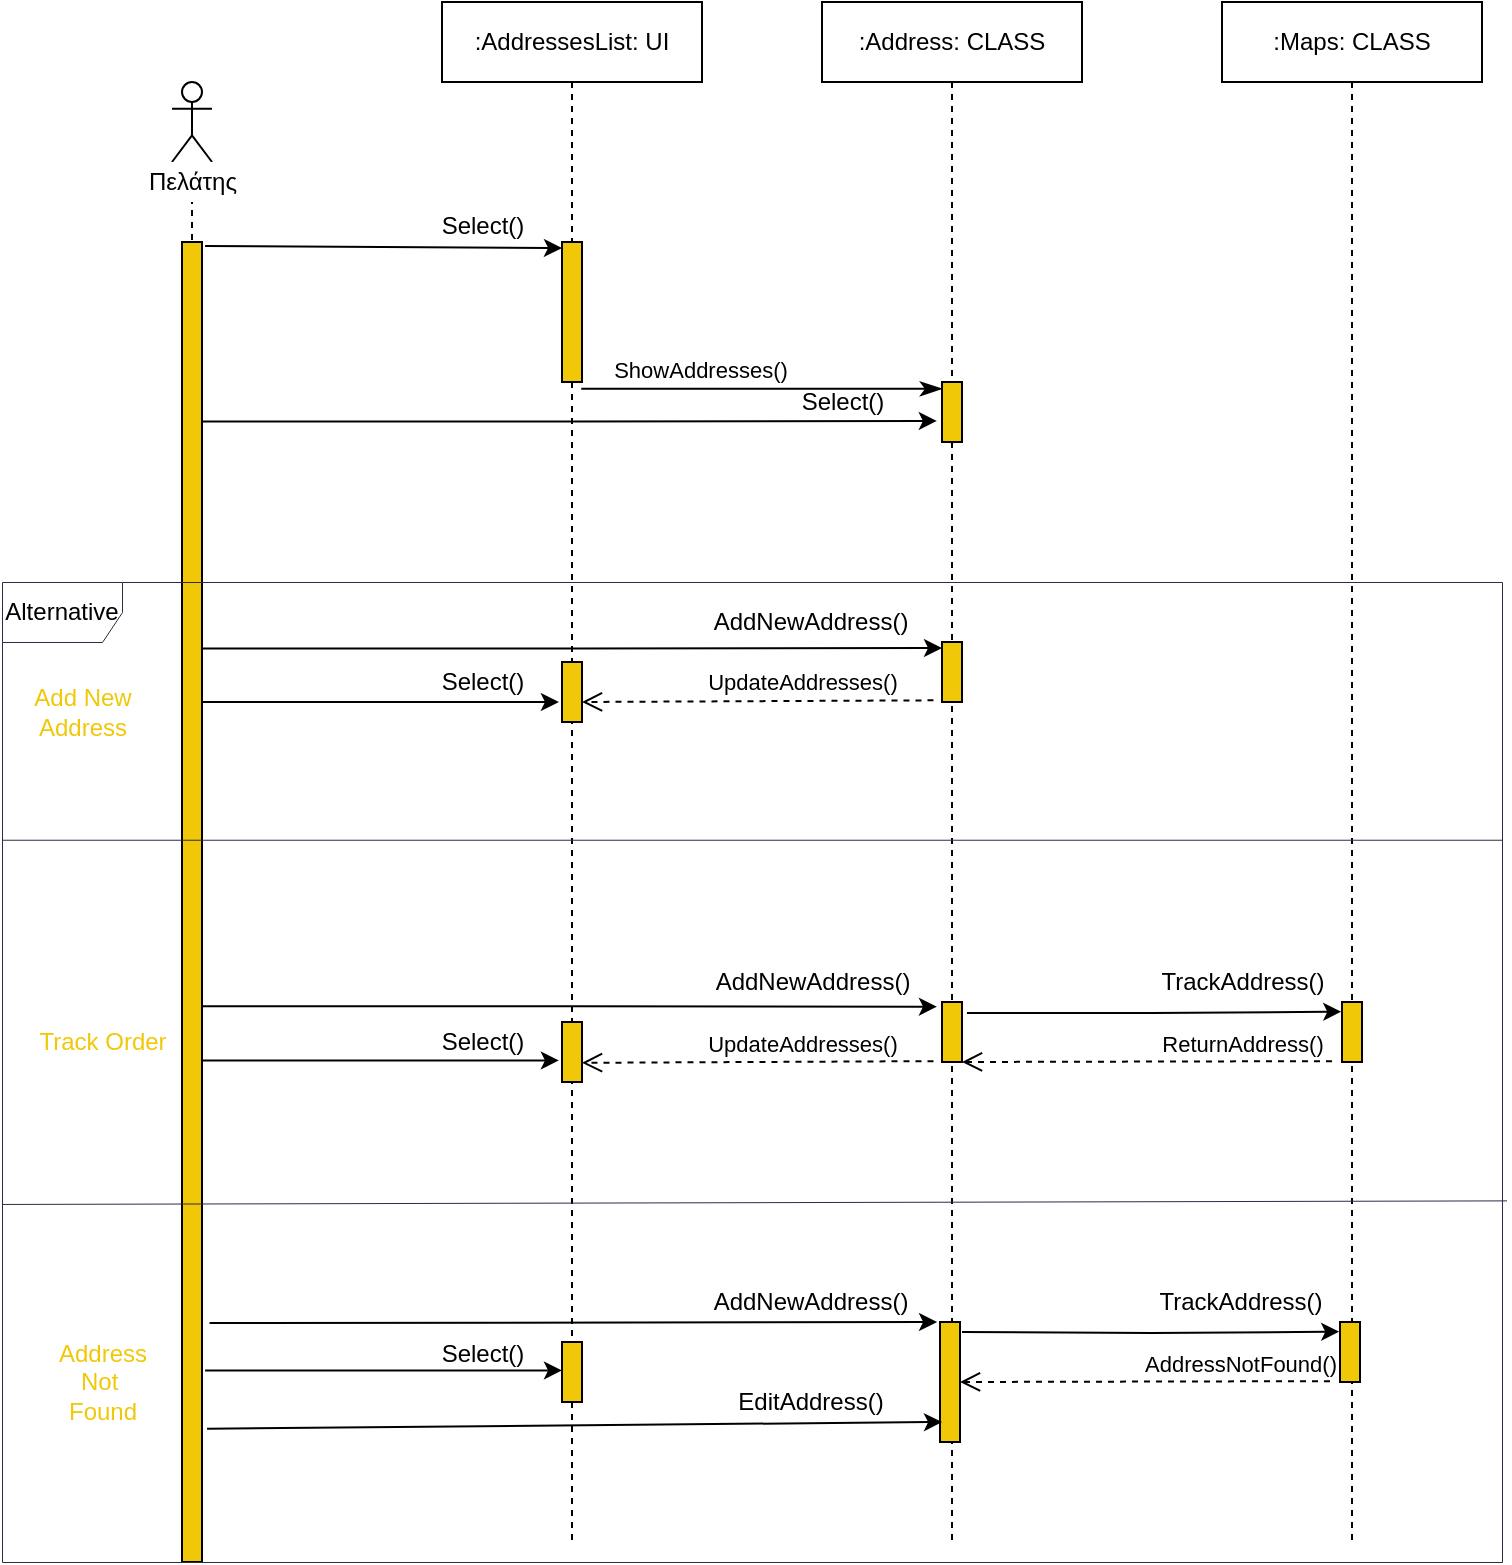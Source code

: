 <mxfile version="18.0.6" type="device"><diagram id="YRlSXMvMNCtYwnaHJKmN" name="Page-1"><mxGraphModel dx="1106" dy="882" grid="1" gridSize="10" guides="1" tooltips="1" connect="1" arrows="1" fold="1" page="1" pageScale="1" pageWidth="827" pageHeight="1169" math="0" shadow="0"><root><mxCell id="0"/><mxCell id="1" parent="0"/><mxCell id="Q42FOk7XSnoUQ5Gtu67b-31" style="edgeStyle=orthogonalEdgeStyle;rounded=0;orthogonalLoop=1;jettySize=auto;html=1;exitX=1.008;exitY=0.308;exitDx=0;exitDy=0;exitPerimeter=0;" parent="1" source="Q42FOk7XSnoUQ5Gtu67b-3" edge="1"><mxGeometry relative="1" as="geometry"><mxPoint x="300" y="350" as="sourcePoint"/><mxPoint x="480" y="343" as="targetPoint"/></mxGeometry></mxCell><mxCell id="Q42FOk7XSnoUQ5Gtu67b-1" value="" style="shape=umlLifeline;participant=umlActor;perimeter=lifelinePerimeter;whiteSpace=wrap;html=1;container=1;collapsible=0;recursiveResize=0;verticalAlign=top;spacingTop=36;outlineConnect=0;strokeColor=default;shadow=0;fontFamily=Times New Roman;fillColor=none;" parent="1" vertex="1"><mxGeometry x="95" y="60" width="20" height="740" as="geometry"/></mxCell><mxCell id="Q42FOk7XSnoUQ5Gtu67b-2" value="Πελάτης" style="text;html=1;align=center;verticalAlign=middle;resizable=0;points=[];autosize=1;fillColor=default;" parent="1" vertex="1"><mxGeometry x="75" y="100" width="60" height="20" as="geometry"/></mxCell><mxCell id="Q42FOk7XSnoUQ5Gtu67b-3" value="" style="html=1;points=[];perimeter=orthogonalPerimeter;fillColor=#F0C808;" parent="1" vertex="1"><mxGeometry x="100" y="140" width="10" height="660" as="geometry"/></mxCell><mxCell id="Q42FOk7XSnoUQ5Gtu67b-4" value=":AddressesList: UI" style="shape=umlLifeline;perimeter=lifelinePerimeter;whiteSpace=wrap;html=1;container=1;collapsible=0;recursiveResize=0;outlineConnect=0;strokeColor=default;fillColor=none;" parent="1" vertex="1"><mxGeometry x="230" y="20" width="130" height="770" as="geometry"/></mxCell><mxCell id="Q42FOk7XSnoUQ5Gtu67b-5" value="" style="html=1;points=[];perimeter=orthogonalPerimeter;fillColor=#F0C808;" parent="Q42FOk7XSnoUQ5Gtu67b-4" vertex="1"><mxGeometry x="60" y="120" width="10" height="70" as="geometry"/></mxCell><mxCell id="Q42FOk7XSnoUQ5Gtu67b-7" value="" style="html=1;points=[];perimeter=orthogonalPerimeter;fillColor=#F0C808;" parent="Q42FOk7XSnoUQ5Gtu67b-4" vertex="1"><mxGeometry x="60" y="670" width="10" height="30" as="geometry"/></mxCell><mxCell id="Q42FOk7XSnoUQ5Gtu67b-30" value="Select()" style="text;html=1;align=center;verticalAlign=middle;resizable=0;points=[];autosize=1;strokeColor=none;fillColor=none;" parent="Q42FOk7XSnoUQ5Gtu67b-4" vertex="1"><mxGeometry x="-10" y="330" width="60" height="20" as="geometry"/></mxCell><mxCell id="Q42FOk7XSnoUQ5Gtu67b-24" value="Select()" style="text;html=1;align=center;verticalAlign=middle;resizable=0;points=[];autosize=1;strokeColor=none;fillColor=none;" parent="Q42FOk7XSnoUQ5Gtu67b-4" vertex="1"><mxGeometry x="-10" y="102" width="60" height="20" as="geometry"/></mxCell><mxCell id="Q42FOk7XSnoUQ5Gtu67b-35" value="" style="html=1;points=[];perimeter=orthogonalPerimeter;fillColor=#F0C808;" parent="Q42FOk7XSnoUQ5Gtu67b-4" vertex="1"><mxGeometry x="60" y="510" width="10" height="30" as="geometry"/></mxCell><mxCell id="Q42FOk7XSnoUQ5Gtu67b-36" value="Select()" style="text;html=1;align=center;verticalAlign=middle;resizable=0;points=[];autosize=1;strokeColor=none;fillColor=none;" parent="Q42FOk7XSnoUQ5Gtu67b-4" vertex="1"><mxGeometry x="-10" y="510" width="60" height="20" as="geometry"/></mxCell><mxCell id="Q42FOk7XSnoUQ5Gtu67b-44" value="UpdateAddresses()" style="html=1;verticalAlign=bottom;endArrow=open;dashed=1;endSize=8;rounded=0;sketch=0;fontColor=none;strokeColor=default;exitX=-0.426;exitY=0.972;exitDx=0;exitDy=0;exitPerimeter=0;" parent="Q42FOk7XSnoUQ5Gtu67b-4" edge="1"><mxGeometry x="-0.252" relative="1" as="geometry"><mxPoint x="245.74" y="529.57" as="sourcePoint"/><mxPoint x="70.0" y="530.41" as="targetPoint"/><mxPoint as="offset"/></mxGeometry></mxCell><mxCell id="Q42FOk7XSnoUQ5Gtu67b-46" value="Select()" style="text;html=1;align=center;verticalAlign=middle;resizable=0;points=[];autosize=1;strokeColor=none;fillColor=none;" parent="Q42FOk7XSnoUQ5Gtu67b-4" vertex="1"><mxGeometry x="-10" y="666" width="60" height="20" as="geometry"/></mxCell><mxCell id="Q42FOk7XSnoUQ5Gtu67b-61" style="edgeStyle=orthogonalEdgeStyle;rounded=0;orthogonalLoop=1;jettySize=auto;html=1;entryX=-0.253;entryY=0.078;entryDx=0;entryDy=0;entryPerimeter=0;exitX=1.377;exitY=0.819;exitDx=0;exitDy=0;exitPerimeter=0;" parent="Q42FOk7XSnoUQ5Gtu67b-4" source="Q42FOk7XSnoUQ5Gtu67b-3" edge="1"><mxGeometry relative="1" as="geometry"><mxPoint x="70" y="660" as="sourcePoint"/><mxPoint x="247.53" y="660" as="targetPoint"/><Array as="points"/></mxGeometry></mxCell><mxCell id="Q42FOk7XSnoUQ5Gtu67b-9" value="" style="html=1;points=[];perimeter=orthogonalPerimeter;fillColor=#F0C808;" parent="Q42FOk7XSnoUQ5Gtu67b-4" vertex="1"><mxGeometry x="60" y="330" width="10" height="30" as="geometry"/></mxCell><mxCell id="Q42FOk7XSnoUQ5Gtu67b-15" value=":Maps: CLASS" style="shape=umlLifeline;perimeter=lifelinePerimeter;whiteSpace=wrap;html=1;container=1;collapsible=0;recursiveResize=0;outlineConnect=0;strokeColor=default;fillColor=none;" parent="1" vertex="1"><mxGeometry x="620" y="20" width="130" height="770" as="geometry"/></mxCell><mxCell id="Q42FOk7XSnoUQ5Gtu67b-18" value="" style="html=1;points=[];perimeter=orthogonalPerimeter;fillColor=#F0C808;" parent="Q42FOk7XSnoUQ5Gtu67b-15" vertex="1"><mxGeometry x="60" y="500" width="10" height="30" as="geometry"/></mxCell><mxCell id="Q42FOk7XSnoUQ5Gtu67b-19" value=":Address: CLASS" style="shape=umlLifeline;perimeter=lifelinePerimeter;whiteSpace=wrap;html=1;container=1;collapsible=0;recursiveResize=0;outlineConnect=0;strokeColor=default;fillColor=none;" parent="1" vertex="1"><mxGeometry x="420" y="20" width="130" height="770" as="geometry"/></mxCell><mxCell id="Q42FOk7XSnoUQ5Gtu67b-20" value="" style="html=1;points=[];perimeter=orthogonalPerimeter;fillColor=#F0C808;" parent="Q42FOk7XSnoUQ5Gtu67b-19" vertex="1"><mxGeometry x="60" y="190" width="10" height="30" as="geometry"/></mxCell><mxCell id="Q42FOk7XSnoUQ5Gtu67b-22" value="" style="html=1;points=[];perimeter=orthogonalPerimeter;fillColor=#F0C808;" parent="Q42FOk7XSnoUQ5Gtu67b-19" vertex="1"><mxGeometry x="60" y="500" width="10" height="30" as="geometry"/></mxCell><mxCell id="Q42FOk7XSnoUQ5Gtu67b-28" value="Select()" style="text;html=1;align=center;verticalAlign=middle;resizable=0;points=[];autosize=1;strokeColor=none;fillColor=none;" parent="Q42FOk7XSnoUQ5Gtu67b-19" vertex="1"><mxGeometry x="-20" y="190" width="60" height="20" as="geometry"/></mxCell><mxCell id="Q42FOk7XSnoUQ5Gtu67b-16" value="" style="html=1;points=[];perimeter=orthogonalPerimeter;fillColor=#F0C808;" parent="Q42FOk7XSnoUQ5Gtu67b-19" vertex="1"><mxGeometry x="60" y="320" width="10" height="30" as="geometry"/></mxCell><mxCell id="Q42FOk7XSnoUQ5Gtu67b-23" value="" style="endArrow=classic;html=1;rounded=0;exitX=1.155;exitY=0.003;exitDx=0;exitDy=0;exitPerimeter=0;" parent="1" source="Q42FOk7XSnoUQ5Gtu67b-3" edge="1"><mxGeometry width="50" height="50" relative="1" as="geometry"><mxPoint x="370" y="550" as="sourcePoint"/><mxPoint x="290" y="143" as="targetPoint"/></mxGeometry></mxCell><mxCell id="Q42FOk7XSnoUQ5Gtu67b-25" value="ShowAddresses()" style="html=1;verticalAlign=bottom;endArrow=classicThin;endSize=8;rounded=0;sketch=0;fontColor=none;strokeColor=default;endFill=1;exitX=0.962;exitY=1.049;exitDx=0;exitDy=0;exitPerimeter=0;" parent="1" source="Q42FOk7XSnoUQ5Gtu67b-5" target="Q42FOk7XSnoUQ5Gtu67b-20" edge="1"><mxGeometry x="-0.341" relative="1" as="geometry"><mxPoint x="300" y="180" as="sourcePoint"/><mxPoint x="235.97" y="350.57" as="targetPoint"/><mxPoint as="offset"/></mxGeometry></mxCell><mxCell id="Q42FOk7XSnoUQ5Gtu67b-27" style="edgeStyle=orthogonalEdgeStyle;rounded=0;orthogonalLoop=1;jettySize=auto;html=1;entryX=-0.258;entryY=0.649;entryDx=0;entryDy=0;entryPerimeter=0;exitX=1;exitY=0.136;exitDx=0;exitDy=0;exitPerimeter=0;" parent="1" source="Q42FOk7XSnoUQ5Gtu67b-3" target="Q42FOk7XSnoUQ5Gtu67b-20" edge="1"><mxGeometry relative="1" as="geometry"><mxPoint x="820" y="160" as="targetPoint"/></mxGeometry></mxCell><mxCell id="Q42FOk7XSnoUQ5Gtu67b-29" value="" style="endArrow=classic;html=1;rounded=0;exitX=1.155;exitY=0.003;exitDx=0;exitDy=0;exitPerimeter=0;" parent="1" edge="1"><mxGeometry width="50" height="50" relative="1" as="geometry"><mxPoint x="110" y="370" as="sourcePoint"/><mxPoint x="288.45" y="370" as="targetPoint"/></mxGeometry></mxCell><mxCell id="Q42FOk7XSnoUQ5Gtu67b-33" value="UpdateAddresses()" style="html=1;verticalAlign=bottom;endArrow=open;dashed=1;endSize=8;rounded=0;sketch=0;fontColor=none;strokeColor=default;exitX=-0.426;exitY=0.972;exitDx=0;exitDy=0;exitPerimeter=0;" parent="1" source="Q42FOk7XSnoUQ5Gtu67b-16" edge="1"><mxGeometry x="-0.252" relative="1" as="geometry"><mxPoint x="460" y="370" as="sourcePoint"/><mxPoint x="300" y="370" as="targetPoint"/><mxPoint as="offset"/></mxGeometry></mxCell><mxCell id="Q42FOk7XSnoUQ5Gtu67b-37" value="" style="endArrow=classic;html=1;rounded=0;exitX=1.155;exitY=0.003;exitDx=0;exitDy=0;exitPerimeter=0;" parent="1" edge="1"><mxGeometry width="50" height="50" relative="1" as="geometry"><mxPoint x="110" y="549.23" as="sourcePoint"/><mxPoint x="288.45" y="549.23" as="targetPoint"/></mxGeometry></mxCell><mxCell id="Q42FOk7XSnoUQ5Gtu67b-34" value="AddNewAddress()" style="text;html=1;align=center;verticalAlign=middle;resizable=0;points=[];autosize=1;strokeColor=none;fillColor=none;" parent="1" vertex="1"><mxGeometry x="359" y="320" width="110" height="20" as="geometry"/></mxCell><mxCell id="Q42FOk7XSnoUQ5Gtu67b-38" style="edgeStyle=orthogonalEdgeStyle;rounded=0;orthogonalLoop=1;jettySize=auto;html=1;entryX=-0.253;entryY=0.078;entryDx=0;entryDy=0;entryPerimeter=0;exitX=1;exitY=0.579;exitDx=0;exitDy=0;exitPerimeter=0;" parent="1" source="Q42FOk7XSnoUQ5Gtu67b-3" target="Q42FOk7XSnoUQ5Gtu67b-22" edge="1"><mxGeometry relative="1" as="geometry"><mxPoint x="300" y="522" as="sourcePoint"/><mxPoint x="470" y="523" as="targetPoint"/><Array as="points"/></mxGeometry></mxCell><mxCell id="Q42FOk7XSnoUQ5Gtu67b-39" value="AddNewAddress()" style="text;html=1;align=center;verticalAlign=middle;resizable=0;points=[];autosize=1;strokeColor=none;fillColor=none;" parent="1" vertex="1"><mxGeometry x="360" y="500" width="110" height="20" as="geometry"/></mxCell><mxCell id="Q42FOk7XSnoUQ5Gtu67b-40" style="edgeStyle=orthogonalEdgeStyle;rounded=0;orthogonalLoop=1;jettySize=auto;html=1;entryX=-0.039;entryY=0.161;entryDx=0;entryDy=0;entryPerimeter=0;exitX=1.248;exitY=0.184;exitDx=0;exitDy=0;exitPerimeter=0;" parent="1" source="Q42FOk7XSnoUQ5Gtu67b-22" target="Q42FOk7XSnoUQ5Gtu67b-18" edge="1"><mxGeometry relative="1" as="geometry"/></mxCell><mxCell id="Q42FOk7XSnoUQ5Gtu67b-41" value="TrackAddress()" style="text;html=1;align=center;verticalAlign=middle;resizable=0;points=[];autosize=1;strokeColor=none;fillColor=none;" parent="1" vertex="1"><mxGeometry x="580" y="500" width="100" height="20" as="geometry"/></mxCell><mxCell id="Q42FOk7XSnoUQ5Gtu67b-43" value="ReturnAddress()" style="html=1;verticalAlign=bottom;endArrow=open;dashed=1;endSize=8;rounded=0;sketch=0;fontColor=none;strokeColor=default;exitX=-0.426;exitY=0.972;exitDx=0;exitDy=0;exitPerimeter=0;" parent="1" edge="1"><mxGeometry x="-0.513" relative="1" as="geometry"><mxPoint x="675" y="549.57" as="sourcePoint"/><mxPoint x="490" y="550" as="targetPoint"/><mxPoint as="offset"/></mxGeometry></mxCell><mxCell id="Q42FOk7XSnoUQ5Gtu67b-51" value="" style="html=1;points=[];perimeter=orthogonalPerimeter;fillColor=#F0C808;" parent="1" vertex="1"><mxGeometry x="679" y="680" width="10" height="30" as="geometry"/></mxCell><mxCell id="Q42FOk7XSnoUQ5Gtu67b-52" value="" style="html=1;points=[];perimeter=orthogonalPerimeter;fillColor=#F0C808;" parent="1" vertex="1"><mxGeometry x="479" y="680" width="10" height="60" as="geometry"/></mxCell><mxCell id="Q42FOk7XSnoUQ5Gtu67b-53" value="AddNewAddress()" style="text;html=1;align=center;verticalAlign=middle;resizable=0;points=[];autosize=1;strokeColor=none;fillColor=none;" parent="1" vertex="1"><mxGeometry x="359" y="660" width="110" height="20" as="geometry"/></mxCell><mxCell id="Q42FOk7XSnoUQ5Gtu67b-54" style="edgeStyle=orthogonalEdgeStyle;rounded=0;orthogonalLoop=1;jettySize=auto;html=1;entryX=-0.039;entryY=0.161;entryDx=0;entryDy=0;entryPerimeter=0;" parent="1" target="Q42FOk7XSnoUQ5Gtu67b-51" edge="1"><mxGeometry relative="1" as="geometry"><mxPoint x="490" y="685" as="sourcePoint"/></mxGeometry></mxCell><mxCell id="Q42FOk7XSnoUQ5Gtu67b-55" value="TrackAddress()" style="text;html=1;align=center;verticalAlign=middle;resizable=0;points=[];autosize=1;strokeColor=none;fillColor=none;" parent="1" vertex="1"><mxGeometry x="579" y="660" width="100" height="20" as="geometry"/></mxCell><mxCell id="Q42FOk7XSnoUQ5Gtu67b-56" value="AddressNotFound()" style="html=1;verticalAlign=bottom;endArrow=open;dashed=1;endSize=8;rounded=0;sketch=0;fontColor=none;strokeColor=default;exitX=-0.426;exitY=0.972;exitDx=0;exitDy=0;exitPerimeter=0;" parent="1" edge="1"><mxGeometry x="-0.513" relative="1" as="geometry"><mxPoint x="674" y="709.57" as="sourcePoint"/><mxPoint x="489" y="710" as="targetPoint"/><mxPoint as="offset"/></mxGeometry></mxCell><mxCell id="Q42FOk7XSnoUQ5Gtu67b-45" value="" style="endArrow=classic;html=1;rounded=0;exitX=1.155;exitY=0.003;exitDx=0;exitDy=0;exitPerimeter=0;" parent="1" edge="1"><mxGeometry width="50" height="50" relative="1" as="geometry"><mxPoint x="111.55" y="704.23" as="sourcePoint"/><mxPoint x="290.0" y="704.23" as="targetPoint"/></mxGeometry></mxCell><mxCell id="Q42FOk7XSnoUQ5Gtu67b-65" value="" style="endArrow=classic;html=1;rounded=0;exitX=1.254;exitY=0.899;exitDx=0;exitDy=0;exitPerimeter=0;" parent="1" source="Q42FOk7XSnoUQ5Gtu67b-3" edge="1"><mxGeometry width="50" height="50" relative="1" as="geometry"><mxPoint x="105" y="730" as="sourcePoint"/><mxPoint x="480" y="730" as="targetPoint"/></mxGeometry></mxCell><mxCell id="Q42FOk7XSnoUQ5Gtu67b-66" value="EditAddress()" style="text;html=1;align=center;verticalAlign=middle;resizable=0;points=[];autosize=1;strokeColor=none;fillColor=none;" parent="1" vertex="1"><mxGeometry x="369" y="710" width="90" height="20" as="geometry"/></mxCell><mxCell id="Q42FOk7XSnoUQ5Gtu67b-69" value="Add New&lt;br&gt;Address" style="text;html=1;align=center;verticalAlign=middle;resizable=0;points=[];autosize=1;strokeColor=none;fillColor=none;fontColor=#F0C808;" parent="1" vertex="1"><mxGeometry x="20" y="360" width="60" height="30" as="geometry"/></mxCell><mxCell id="Q42FOk7XSnoUQ5Gtu67b-70" value="Track Order" style="text;html=1;align=center;verticalAlign=middle;resizable=0;points=[];autosize=1;strokeColor=none;fillColor=none;fontColor=#F0C808;" parent="1" vertex="1"><mxGeometry x="20" y="530" width="80" height="20" as="geometry"/></mxCell><mxCell id="Q42FOk7XSnoUQ5Gtu67b-71" value="Address&lt;br&gt;Not&amp;nbsp;&lt;br&gt;Found" style="text;html=1;align=center;verticalAlign=middle;resizable=0;points=[];autosize=1;strokeColor=none;fillColor=none;fontColor=#F0C808;" parent="1" vertex="1"><mxGeometry x="30" y="685" width="60" height="50" as="geometry"/></mxCell><mxCell id="uzr0zANfLZ6-vwu9O9CV-2" value="" style="endArrow=none;html=1;rounded=0;exitX=0;exitY=0.263;exitDx=0;exitDy=0;exitPerimeter=0;entryX=1;entryY=0.263;entryDx=0;entryDy=0;entryPerimeter=0;strokeColor=#2B2D42;strokeWidth=0.5;" edge="1" parent="1" source="Q42FOk7XSnoUQ5Gtu67b-72" target="Q42FOk7XSnoUQ5Gtu67b-72"><mxGeometry width="50" height="50" relative="1" as="geometry"><mxPoint x="440" y="490" as="sourcePoint"/><mxPoint x="490" y="440" as="targetPoint"/></mxGeometry></mxCell><mxCell id="uzr0zANfLZ6-vwu9O9CV-4" value="" style="endArrow=none;html=1;rounded=0;exitX=0.013;exitY=0.265;exitDx=0;exitDy=0;exitPerimeter=0;entryX=1.003;entryY=0.631;entryDx=0;entryDy=0;entryPerimeter=0;strokeColor=#2B2D42;strokeWidth=0.5;" edge="1" parent="1" target="Q42FOk7XSnoUQ5Gtu67b-72"><mxGeometry width="50" height="50" relative="1" as="geometry"><mxPoint x="10" y="620.98" as="sourcePoint"/><mxPoint x="750.25" y="620.0" as="targetPoint"/></mxGeometry></mxCell><mxCell id="Q42FOk7XSnoUQ5Gtu67b-72" value="Alternative" style="shape=umlFrame;whiteSpace=wrap;html=1;rounded=0;labelBackgroundColor=none;labelBorderColor=none;fontColor=default;fillColor=none;gradientColor=none;strokeColor=#2B2D42;strokeWidth=0.5;" parent="1" vertex="1"><mxGeometry x="10" y="310" width="750" height="490" as="geometry"/></mxCell></root></mxGraphModel></diagram></mxfile>